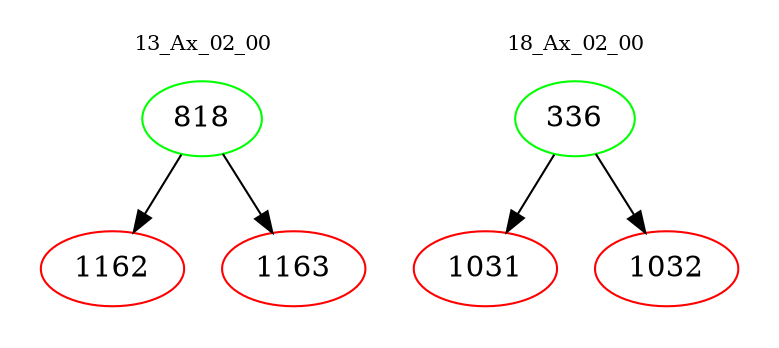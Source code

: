digraph{
subgraph cluster_0 {
color = white
label = "13_Ax_02_00";
fontsize=10;
T0_818 [label="818", color="green"]
T0_818 -> T0_1162 [color="black"]
T0_1162 [label="1162", color="red"]
T0_818 -> T0_1163 [color="black"]
T0_1163 [label="1163", color="red"]
}
subgraph cluster_1 {
color = white
label = "18_Ax_02_00";
fontsize=10;
T1_336 [label="336", color="green"]
T1_336 -> T1_1031 [color="black"]
T1_1031 [label="1031", color="red"]
T1_336 -> T1_1032 [color="black"]
T1_1032 [label="1032", color="red"]
}
}
